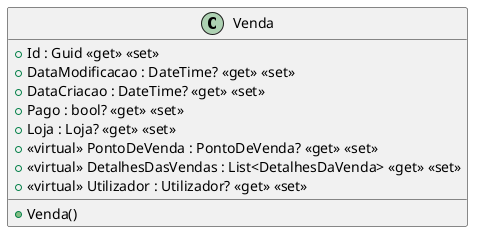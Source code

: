@startuml
class Venda {
    + Venda()
    + Id : Guid <<get>> <<set>>
    + DataModificacao : DateTime? <<get>> <<set>>
    + DataCriacao : DateTime? <<get>> <<set>>
    + Pago : bool? <<get>> <<set>>
    + Loja : Loja? <<get>> <<set>>
    + <<virtual>> PontoDeVenda : PontoDeVenda? <<get>> <<set>>
    + <<virtual>> DetalhesDasVendas : List<DetalhesDaVenda> <<get>> <<set>>
    + <<virtual>> Utilizador : Utilizador? <<get>> <<set>>
}
@enduml
